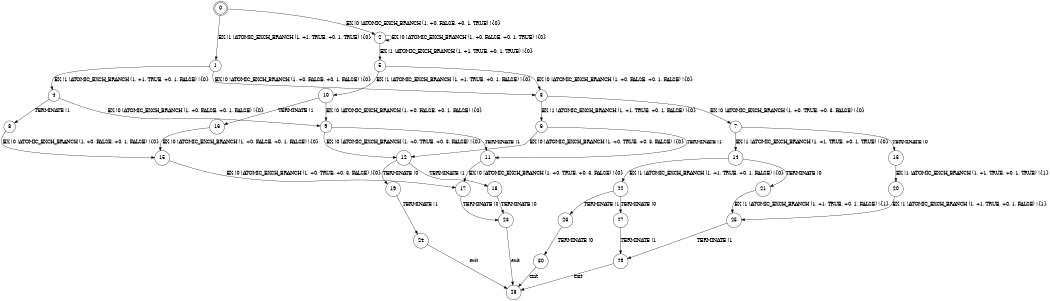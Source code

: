 digraph BCG {
size = "7, 10.5";
center = TRUE;
node [shape = circle];
0 [peripheries = 2];
0 -> 1 [label = "EX !1 !ATOMIC_EXCH_BRANCH (1, +1, TRUE, +0, 1, TRUE) !{0}"];
0 -> 2 [label = "EX !0 !ATOMIC_EXCH_BRANCH (1, +0, FALSE, +0, 1, TRUE) !{0}"];
1 -> 3 [label = "EX !0 !ATOMIC_EXCH_BRANCH (1, +0, FALSE, +0, 1, FALSE) !{0}"];
1 -> 4 [label = "EX !1 !ATOMIC_EXCH_BRANCH (1, +1, TRUE, +0, 1, FALSE) !{0}"];
2 -> 5 [label = "EX !1 !ATOMIC_EXCH_BRANCH (1, +1, TRUE, +0, 1, TRUE) !{0}"];
2 -> 2 [label = "EX !0 !ATOMIC_EXCH_BRANCH (1, +0, FALSE, +0, 1, TRUE) !{0}"];
3 -> 6 [label = "EX !1 !ATOMIC_EXCH_BRANCH (1, +1, TRUE, +0, 1, FALSE) !{0}"];
3 -> 7 [label = "EX !0 !ATOMIC_EXCH_BRANCH (1, +0, TRUE, +0, 3, FALSE) !{0}"];
4 -> 8 [label = "TERMINATE !1"];
4 -> 9 [label = "EX !0 !ATOMIC_EXCH_BRANCH (1, +0, FALSE, +0, 1, FALSE) !{0}"];
5 -> 10 [label = "EX !1 !ATOMIC_EXCH_BRANCH (1, +1, TRUE, +0, 1, FALSE) !{0}"];
5 -> 3 [label = "EX !0 !ATOMIC_EXCH_BRANCH (1, +0, FALSE, +0, 1, FALSE) !{0}"];
6 -> 11 [label = "TERMINATE !1"];
6 -> 12 [label = "EX !0 !ATOMIC_EXCH_BRANCH (1, +0, TRUE, +0, 3, FALSE) !{0}"];
7 -> 13 [label = "TERMINATE !0"];
7 -> 14 [label = "EX !1 !ATOMIC_EXCH_BRANCH (1, +1, TRUE, +0, 1, TRUE) !{0}"];
8 -> 15 [label = "EX !0 !ATOMIC_EXCH_BRANCH (1, +0, FALSE, +0, 1, FALSE) !{0}"];
9 -> 11 [label = "TERMINATE !1"];
9 -> 12 [label = "EX !0 !ATOMIC_EXCH_BRANCH (1, +0, TRUE, +0, 3, FALSE) !{0}"];
10 -> 16 [label = "TERMINATE !1"];
10 -> 9 [label = "EX !0 !ATOMIC_EXCH_BRANCH (1, +0, FALSE, +0, 1, FALSE) !{0}"];
11 -> 17 [label = "EX !0 !ATOMIC_EXCH_BRANCH (1, +0, TRUE, +0, 3, FALSE) !{0}"];
12 -> 18 [label = "TERMINATE !1"];
12 -> 19 [label = "TERMINATE !0"];
13 -> 20 [label = "EX !1 !ATOMIC_EXCH_BRANCH (1, +1, TRUE, +0, 1, TRUE) !{1}"];
14 -> 21 [label = "TERMINATE !0"];
14 -> 22 [label = "EX !1 !ATOMIC_EXCH_BRANCH (1, +1, TRUE, +0, 1, FALSE) !{0}"];
15 -> 17 [label = "EX !0 !ATOMIC_EXCH_BRANCH (1, +0, TRUE, +0, 3, FALSE) !{0}"];
16 -> 15 [label = "EX !0 !ATOMIC_EXCH_BRANCH (1, +0, FALSE, +0, 1, FALSE) !{0}"];
17 -> 23 [label = "TERMINATE !0"];
18 -> 23 [label = "TERMINATE !0"];
19 -> 24 [label = "TERMINATE !1"];
20 -> 25 [label = "EX !1 !ATOMIC_EXCH_BRANCH (1, +1, TRUE, +0, 1, FALSE) !{1}"];
21 -> 25 [label = "EX !1 !ATOMIC_EXCH_BRANCH (1, +1, TRUE, +0, 1, FALSE) !{1}"];
22 -> 26 [label = "TERMINATE !1"];
22 -> 27 [label = "TERMINATE !0"];
23 -> 28 [label = "exit"];
24 -> 28 [label = "exit"];
25 -> 29 [label = "TERMINATE !1"];
26 -> 30 [label = "TERMINATE !0"];
27 -> 29 [label = "TERMINATE !1"];
29 -> 28 [label = "exit"];
30 -> 28 [label = "exit"];
}

